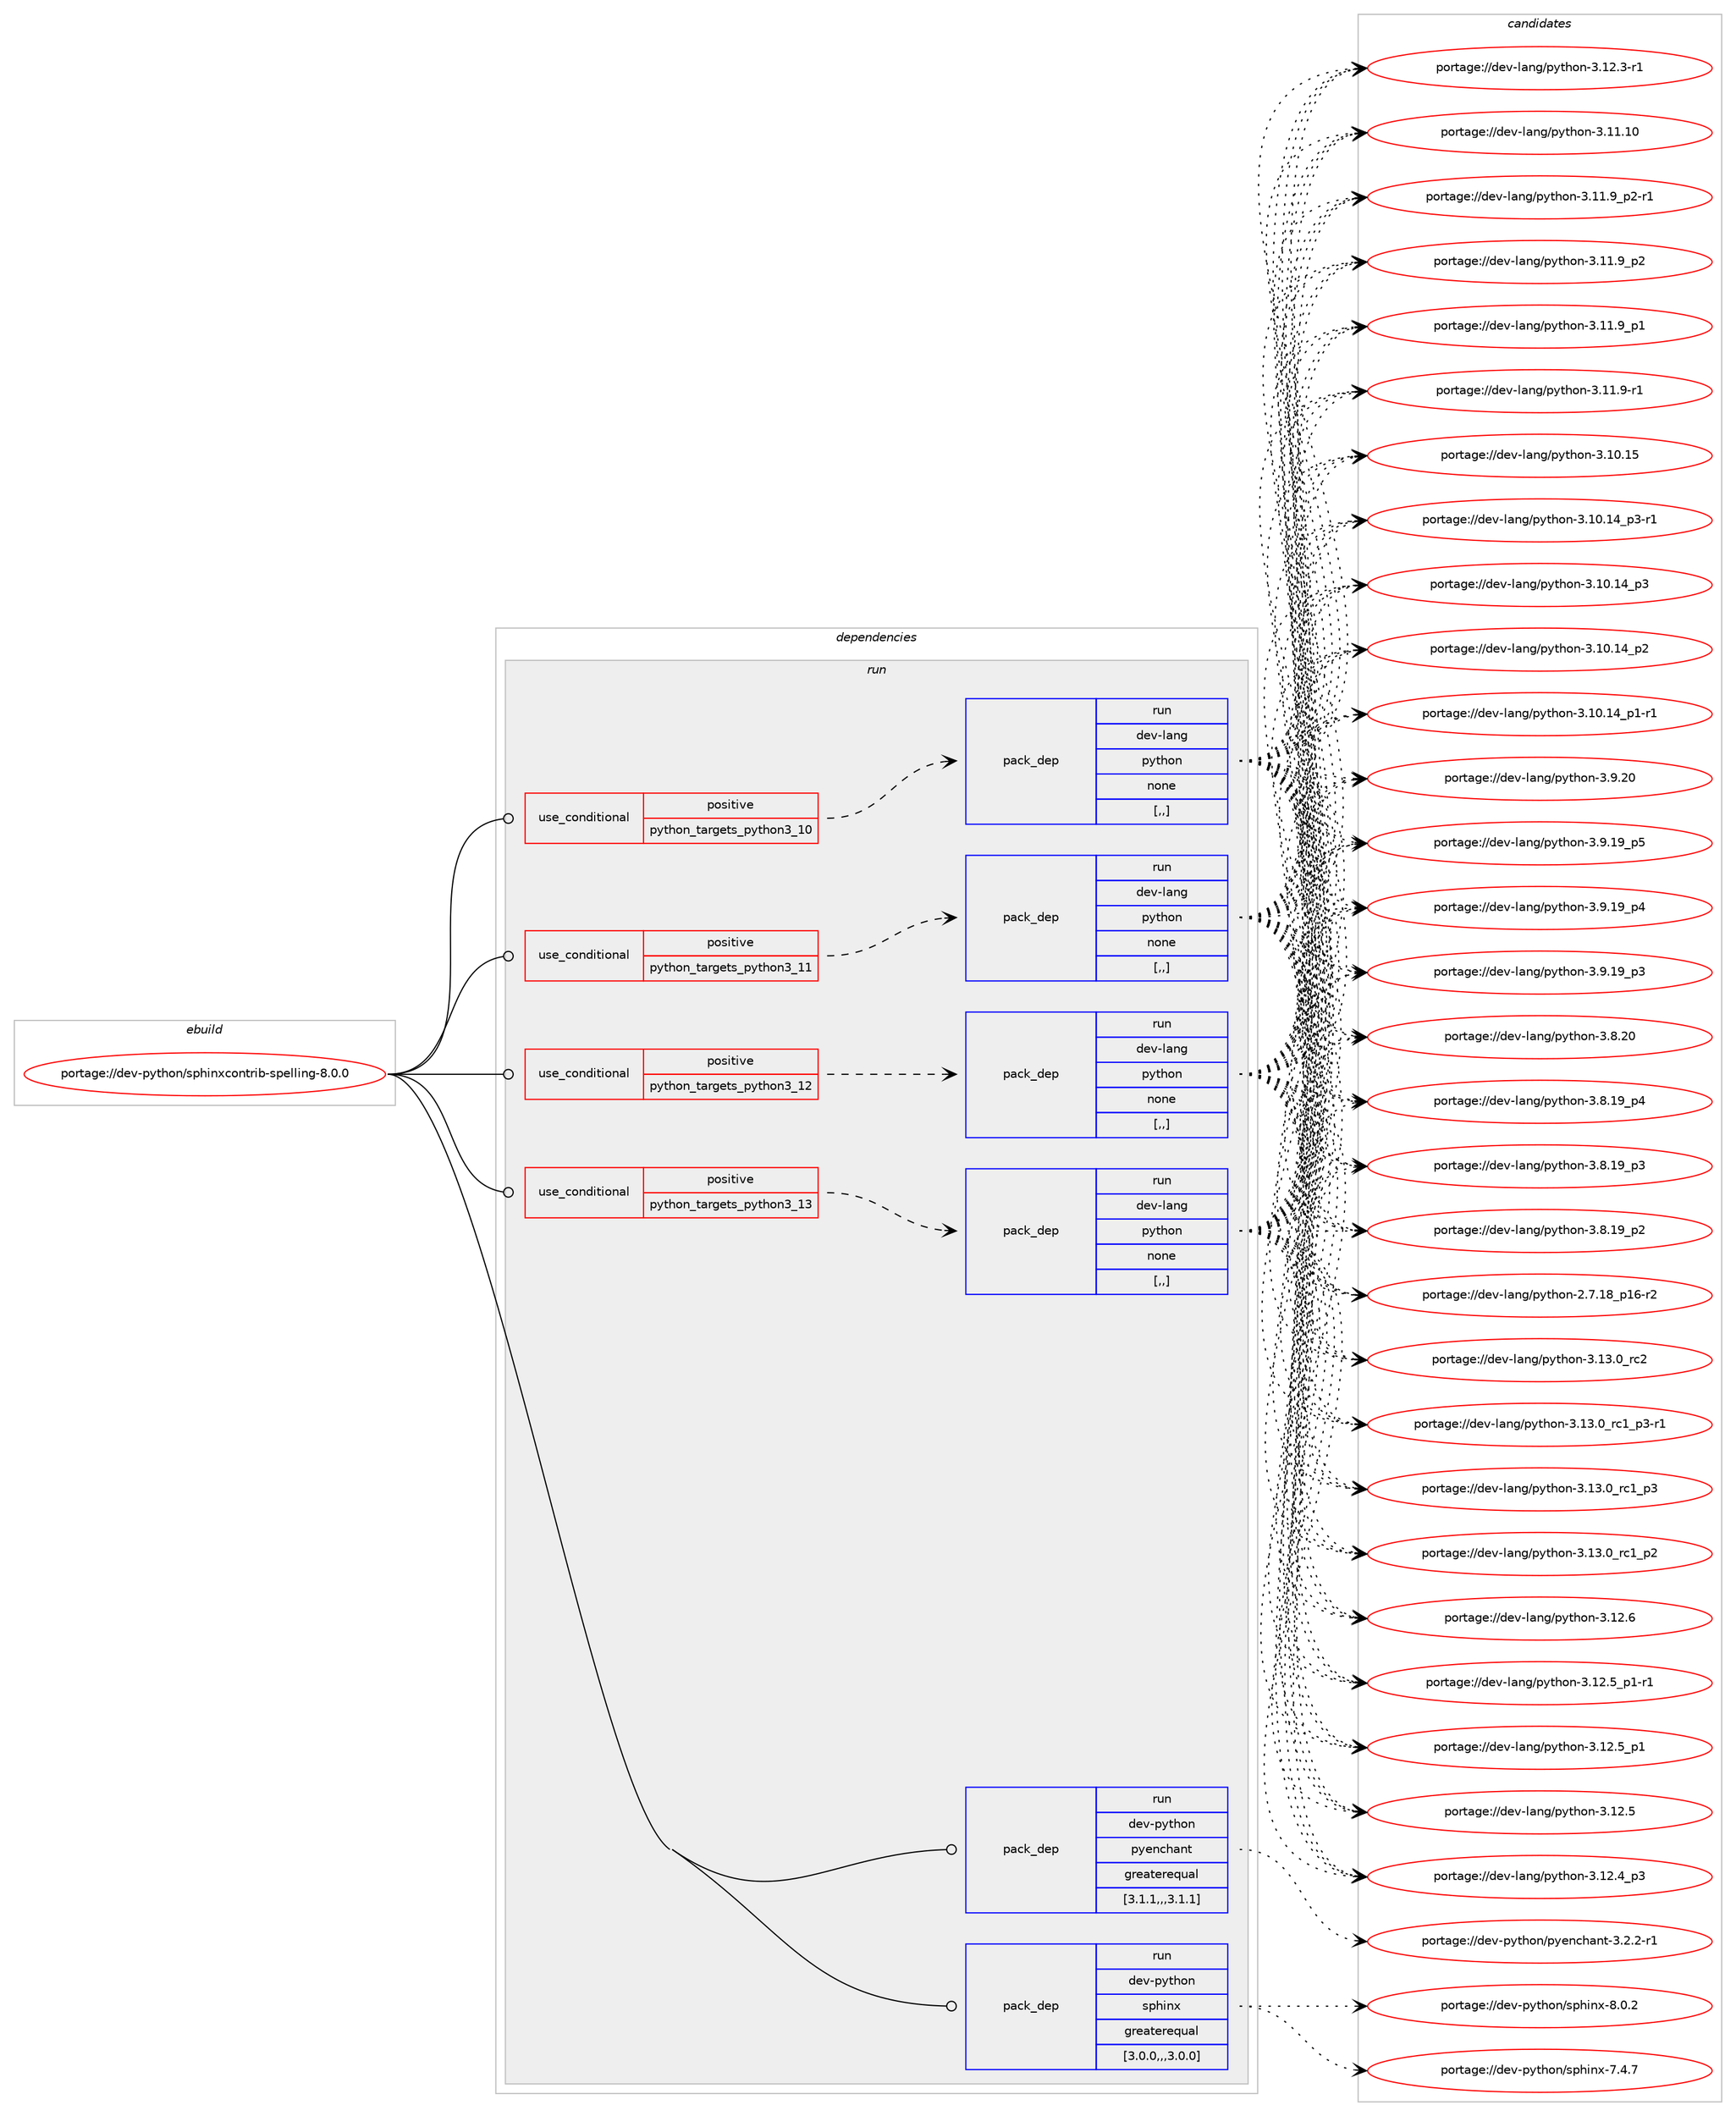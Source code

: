 digraph prolog {

# *************
# Graph options
# *************

newrank=true;
concentrate=true;
compound=true;
graph [rankdir=LR,fontname=Helvetica,fontsize=10,ranksep=1.5];#, ranksep=2.5, nodesep=0.2];
edge  [arrowhead=vee];
node  [fontname=Helvetica,fontsize=10];

# **********
# The ebuild
# **********

subgraph cluster_leftcol {
color=gray;
label=<<i>ebuild</i>>;
id [label="portage://dev-python/sphinxcontrib-spelling-8.0.0", color=red, width=4, href="../dev-python/sphinxcontrib-spelling-8.0.0.svg"];
}

# ****************
# The dependencies
# ****************

subgraph cluster_midcol {
color=gray;
label=<<i>dependencies</i>>;
subgraph cluster_compile {
fillcolor="#eeeeee";
style=filled;
label=<<i>compile</i>>;
}
subgraph cluster_compileandrun {
fillcolor="#eeeeee";
style=filled;
label=<<i>compile and run</i>>;
}
subgraph cluster_run {
fillcolor="#eeeeee";
style=filled;
label=<<i>run</i>>;
subgraph cond170594 {
dependency659540 [label=<<TABLE BORDER="0" CELLBORDER="1" CELLSPACING="0" CELLPADDING="4"><TR><TD ROWSPAN="3" CELLPADDING="10">use_conditional</TD></TR><TR><TD>positive</TD></TR><TR><TD>python_targets_python3_10</TD></TR></TABLE>>, shape=none, color=red];
subgraph pack484084 {
dependency659541 [label=<<TABLE BORDER="0" CELLBORDER="1" CELLSPACING="0" CELLPADDING="4" WIDTH="220"><TR><TD ROWSPAN="6" CELLPADDING="30">pack_dep</TD></TR><TR><TD WIDTH="110">run</TD></TR><TR><TD>dev-lang</TD></TR><TR><TD>python</TD></TR><TR><TD>none</TD></TR><TR><TD>[,,]</TD></TR></TABLE>>, shape=none, color=blue];
}
dependency659540:e -> dependency659541:w [weight=20,style="dashed",arrowhead="vee"];
}
id:e -> dependency659540:w [weight=20,style="solid",arrowhead="odot"];
subgraph cond170595 {
dependency659542 [label=<<TABLE BORDER="0" CELLBORDER="1" CELLSPACING="0" CELLPADDING="4"><TR><TD ROWSPAN="3" CELLPADDING="10">use_conditional</TD></TR><TR><TD>positive</TD></TR><TR><TD>python_targets_python3_11</TD></TR></TABLE>>, shape=none, color=red];
subgraph pack484085 {
dependency659543 [label=<<TABLE BORDER="0" CELLBORDER="1" CELLSPACING="0" CELLPADDING="4" WIDTH="220"><TR><TD ROWSPAN="6" CELLPADDING="30">pack_dep</TD></TR><TR><TD WIDTH="110">run</TD></TR><TR><TD>dev-lang</TD></TR><TR><TD>python</TD></TR><TR><TD>none</TD></TR><TR><TD>[,,]</TD></TR></TABLE>>, shape=none, color=blue];
}
dependency659542:e -> dependency659543:w [weight=20,style="dashed",arrowhead="vee"];
}
id:e -> dependency659542:w [weight=20,style="solid",arrowhead="odot"];
subgraph cond170596 {
dependency659544 [label=<<TABLE BORDER="0" CELLBORDER="1" CELLSPACING="0" CELLPADDING="4"><TR><TD ROWSPAN="3" CELLPADDING="10">use_conditional</TD></TR><TR><TD>positive</TD></TR><TR><TD>python_targets_python3_12</TD></TR></TABLE>>, shape=none, color=red];
subgraph pack484086 {
dependency659545 [label=<<TABLE BORDER="0" CELLBORDER="1" CELLSPACING="0" CELLPADDING="4" WIDTH="220"><TR><TD ROWSPAN="6" CELLPADDING="30">pack_dep</TD></TR><TR><TD WIDTH="110">run</TD></TR><TR><TD>dev-lang</TD></TR><TR><TD>python</TD></TR><TR><TD>none</TD></TR><TR><TD>[,,]</TD></TR></TABLE>>, shape=none, color=blue];
}
dependency659544:e -> dependency659545:w [weight=20,style="dashed",arrowhead="vee"];
}
id:e -> dependency659544:w [weight=20,style="solid",arrowhead="odot"];
subgraph cond170597 {
dependency659546 [label=<<TABLE BORDER="0" CELLBORDER="1" CELLSPACING="0" CELLPADDING="4"><TR><TD ROWSPAN="3" CELLPADDING="10">use_conditional</TD></TR><TR><TD>positive</TD></TR><TR><TD>python_targets_python3_13</TD></TR></TABLE>>, shape=none, color=red];
subgraph pack484087 {
dependency659547 [label=<<TABLE BORDER="0" CELLBORDER="1" CELLSPACING="0" CELLPADDING="4" WIDTH="220"><TR><TD ROWSPAN="6" CELLPADDING="30">pack_dep</TD></TR><TR><TD WIDTH="110">run</TD></TR><TR><TD>dev-lang</TD></TR><TR><TD>python</TD></TR><TR><TD>none</TD></TR><TR><TD>[,,]</TD></TR></TABLE>>, shape=none, color=blue];
}
dependency659546:e -> dependency659547:w [weight=20,style="dashed",arrowhead="vee"];
}
id:e -> dependency659546:w [weight=20,style="solid",arrowhead="odot"];
subgraph pack484088 {
dependency659548 [label=<<TABLE BORDER="0" CELLBORDER="1" CELLSPACING="0" CELLPADDING="4" WIDTH="220"><TR><TD ROWSPAN="6" CELLPADDING="30">pack_dep</TD></TR><TR><TD WIDTH="110">run</TD></TR><TR><TD>dev-python</TD></TR><TR><TD>pyenchant</TD></TR><TR><TD>greaterequal</TD></TR><TR><TD>[3.1.1,,,3.1.1]</TD></TR></TABLE>>, shape=none, color=blue];
}
id:e -> dependency659548:w [weight=20,style="solid",arrowhead="odot"];
subgraph pack484089 {
dependency659549 [label=<<TABLE BORDER="0" CELLBORDER="1" CELLSPACING="0" CELLPADDING="4" WIDTH="220"><TR><TD ROWSPAN="6" CELLPADDING="30">pack_dep</TD></TR><TR><TD WIDTH="110">run</TD></TR><TR><TD>dev-python</TD></TR><TR><TD>sphinx</TD></TR><TR><TD>greaterequal</TD></TR><TR><TD>[3.0.0,,,3.0.0]</TD></TR></TABLE>>, shape=none, color=blue];
}
id:e -> dependency659549:w [weight=20,style="solid",arrowhead="odot"];
}
}

# **************
# The candidates
# **************

subgraph cluster_choices {
rank=same;
color=gray;
label=<<i>candidates</i>>;

subgraph choice484084 {
color=black;
nodesep=1;
choice10010111845108971101034711212111610411111045514649514648951149950 [label="portage://dev-lang/python-3.13.0_rc2", color=red, width=4,href="../dev-lang/python-3.13.0_rc2.svg"];
choice1001011184510897110103471121211161041111104551464951464895114994995112514511449 [label="portage://dev-lang/python-3.13.0_rc1_p3-r1", color=red, width=4,href="../dev-lang/python-3.13.0_rc1_p3-r1.svg"];
choice100101118451089711010347112121116104111110455146495146489511499499511251 [label="portage://dev-lang/python-3.13.0_rc1_p3", color=red, width=4,href="../dev-lang/python-3.13.0_rc1_p3.svg"];
choice100101118451089711010347112121116104111110455146495146489511499499511250 [label="portage://dev-lang/python-3.13.0_rc1_p2", color=red, width=4,href="../dev-lang/python-3.13.0_rc1_p2.svg"];
choice10010111845108971101034711212111610411111045514649504654 [label="portage://dev-lang/python-3.12.6", color=red, width=4,href="../dev-lang/python-3.12.6.svg"];
choice1001011184510897110103471121211161041111104551464950465395112494511449 [label="portage://dev-lang/python-3.12.5_p1-r1", color=red, width=4,href="../dev-lang/python-3.12.5_p1-r1.svg"];
choice100101118451089711010347112121116104111110455146495046539511249 [label="portage://dev-lang/python-3.12.5_p1", color=red, width=4,href="../dev-lang/python-3.12.5_p1.svg"];
choice10010111845108971101034711212111610411111045514649504653 [label="portage://dev-lang/python-3.12.5", color=red, width=4,href="../dev-lang/python-3.12.5.svg"];
choice100101118451089711010347112121116104111110455146495046529511251 [label="portage://dev-lang/python-3.12.4_p3", color=red, width=4,href="../dev-lang/python-3.12.4_p3.svg"];
choice100101118451089711010347112121116104111110455146495046514511449 [label="portage://dev-lang/python-3.12.3-r1", color=red, width=4,href="../dev-lang/python-3.12.3-r1.svg"];
choice1001011184510897110103471121211161041111104551464949464948 [label="portage://dev-lang/python-3.11.10", color=red, width=4,href="../dev-lang/python-3.11.10.svg"];
choice1001011184510897110103471121211161041111104551464949465795112504511449 [label="portage://dev-lang/python-3.11.9_p2-r1", color=red, width=4,href="../dev-lang/python-3.11.9_p2-r1.svg"];
choice100101118451089711010347112121116104111110455146494946579511250 [label="portage://dev-lang/python-3.11.9_p2", color=red, width=4,href="../dev-lang/python-3.11.9_p2.svg"];
choice100101118451089711010347112121116104111110455146494946579511249 [label="portage://dev-lang/python-3.11.9_p1", color=red, width=4,href="../dev-lang/python-3.11.9_p1.svg"];
choice100101118451089711010347112121116104111110455146494946574511449 [label="portage://dev-lang/python-3.11.9-r1", color=red, width=4,href="../dev-lang/python-3.11.9-r1.svg"];
choice1001011184510897110103471121211161041111104551464948464953 [label="portage://dev-lang/python-3.10.15", color=red, width=4,href="../dev-lang/python-3.10.15.svg"];
choice100101118451089711010347112121116104111110455146494846495295112514511449 [label="portage://dev-lang/python-3.10.14_p3-r1", color=red, width=4,href="../dev-lang/python-3.10.14_p3-r1.svg"];
choice10010111845108971101034711212111610411111045514649484649529511251 [label="portage://dev-lang/python-3.10.14_p3", color=red, width=4,href="../dev-lang/python-3.10.14_p3.svg"];
choice10010111845108971101034711212111610411111045514649484649529511250 [label="portage://dev-lang/python-3.10.14_p2", color=red, width=4,href="../dev-lang/python-3.10.14_p2.svg"];
choice100101118451089711010347112121116104111110455146494846495295112494511449 [label="portage://dev-lang/python-3.10.14_p1-r1", color=red, width=4,href="../dev-lang/python-3.10.14_p1-r1.svg"];
choice10010111845108971101034711212111610411111045514657465048 [label="portage://dev-lang/python-3.9.20", color=red, width=4,href="../dev-lang/python-3.9.20.svg"];
choice100101118451089711010347112121116104111110455146574649579511253 [label="portage://dev-lang/python-3.9.19_p5", color=red, width=4,href="../dev-lang/python-3.9.19_p5.svg"];
choice100101118451089711010347112121116104111110455146574649579511252 [label="portage://dev-lang/python-3.9.19_p4", color=red, width=4,href="../dev-lang/python-3.9.19_p4.svg"];
choice100101118451089711010347112121116104111110455146574649579511251 [label="portage://dev-lang/python-3.9.19_p3", color=red, width=4,href="../dev-lang/python-3.9.19_p3.svg"];
choice10010111845108971101034711212111610411111045514656465048 [label="portage://dev-lang/python-3.8.20", color=red, width=4,href="../dev-lang/python-3.8.20.svg"];
choice100101118451089711010347112121116104111110455146564649579511252 [label="portage://dev-lang/python-3.8.19_p4", color=red, width=4,href="../dev-lang/python-3.8.19_p4.svg"];
choice100101118451089711010347112121116104111110455146564649579511251 [label="portage://dev-lang/python-3.8.19_p3", color=red, width=4,href="../dev-lang/python-3.8.19_p3.svg"];
choice100101118451089711010347112121116104111110455146564649579511250 [label="portage://dev-lang/python-3.8.19_p2", color=red, width=4,href="../dev-lang/python-3.8.19_p2.svg"];
choice100101118451089711010347112121116104111110455046554649569511249544511450 [label="portage://dev-lang/python-2.7.18_p16-r2", color=red, width=4,href="../dev-lang/python-2.7.18_p16-r2.svg"];
dependency659541:e -> choice10010111845108971101034711212111610411111045514649514648951149950:w [style=dotted,weight="100"];
dependency659541:e -> choice1001011184510897110103471121211161041111104551464951464895114994995112514511449:w [style=dotted,weight="100"];
dependency659541:e -> choice100101118451089711010347112121116104111110455146495146489511499499511251:w [style=dotted,weight="100"];
dependency659541:e -> choice100101118451089711010347112121116104111110455146495146489511499499511250:w [style=dotted,weight="100"];
dependency659541:e -> choice10010111845108971101034711212111610411111045514649504654:w [style=dotted,weight="100"];
dependency659541:e -> choice1001011184510897110103471121211161041111104551464950465395112494511449:w [style=dotted,weight="100"];
dependency659541:e -> choice100101118451089711010347112121116104111110455146495046539511249:w [style=dotted,weight="100"];
dependency659541:e -> choice10010111845108971101034711212111610411111045514649504653:w [style=dotted,weight="100"];
dependency659541:e -> choice100101118451089711010347112121116104111110455146495046529511251:w [style=dotted,weight="100"];
dependency659541:e -> choice100101118451089711010347112121116104111110455146495046514511449:w [style=dotted,weight="100"];
dependency659541:e -> choice1001011184510897110103471121211161041111104551464949464948:w [style=dotted,weight="100"];
dependency659541:e -> choice1001011184510897110103471121211161041111104551464949465795112504511449:w [style=dotted,weight="100"];
dependency659541:e -> choice100101118451089711010347112121116104111110455146494946579511250:w [style=dotted,weight="100"];
dependency659541:e -> choice100101118451089711010347112121116104111110455146494946579511249:w [style=dotted,weight="100"];
dependency659541:e -> choice100101118451089711010347112121116104111110455146494946574511449:w [style=dotted,weight="100"];
dependency659541:e -> choice1001011184510897110103471121211161041111104551464948464953:w [style=dotted,weight="100"];
dependency659541:e -> choice100101118451089711010347112121116104111110455146494846495295112514511449:w [style=dotted,weight="100"];
dependency659541:e -> choice10010111845108971101034711212111610411111045514649484649529511251:w [style=dotted,weight="100"];
dependency659541:e -> choice10010111845108971101034711212111610411111045514649484649529511250:w [style=dotted,weight="100"];
dependency659541:e -> choice100101118451089711010347112121116104111110455146494846495295112494511449:w [style=dotted,weight="100"];
dependency659541:e -> choice10010111845108971101034711212111610411111045514657465048:w [style=dotted,weight="100"];
dependency659541:e -> choice100101118451089711010347112121116104111110455146574649579511253:w [style=dotted,weight="100"];
dependency659541:e -> choice100101118451089711010347112121116104111110455146574649579511252:w [style=dotted,weight="100"];
dependency659541:e -> choice100101118451089711010347112121116104111110455146574649579511251:w [style=dotted,weight="100"];
dependency659541:e -> choice10010111845108971101034711212111610411111045514656465048:w [style=dotted,weight="100"];
dependency659541:e -> choice100101118451089711010347112121116104111110455146564649579511252:w [style=dotted,weight="100"];
dependency659541:e -> choice100101118451089711010347112121116104111110455146564649579511251:w [style=dotted,weight="100"];
dependency659541:e -> choice100101118451089711010347112121116104111110455146564649579511250:w [style=dotted,weight="100"];
dependency659541:e -> choice100101118451089711010347112121116104111110455046554649569511249544511450:w [style=dotted,weight="100"];
}
subgraph choice484085 {
color=black;
nodesep=1;
choice10010111845108971101034711212111610411111045514649514648951149950 [label="portage://dev-lang/python-3.13.0_rc2", color=red, width=4,href="../dev-lang/python-3.13.0_rc2.svg"];
choice1001011184510897110103471121211161041111104551464951464895114994995112514511449 [label="portage://dev-lang/python-3.13.0_rc1_p3-r1", color=red, width=4,href="../dev-lang/python-3.13.0_rc1_p3-r1.svg"];
choice100101118451089711010347112121116104111110455146495146489511499499511251 [label="portage://dev-lang/python-3.13.0_rc1_p3", color=red, width=4,href="../dev-lang/python-3.13.0_rc1_p3.svg"];
choice100101118451089711010347112121116104111110455146495146489511499499511250 [label="portage://dev-lang/python-3.13.0_rc1_p2", color=red, width=4,href="../dev-lang/python-3.13.0_rc1_p2.svg"];
choice10010111845108971101034711212111610411111045514649504654 [label="portage://dev-lang/python-3.12.6", color=red, width=4,href="../dev-lang/python-3.12.6.svg"];
choice1001011184510897110103471121211161041111104551464950465395112494511449 [label="portage://dev-lang/python-3.12.5_p1-r1", color=red, width=4,href="../dev-lang/python-3.12.5_p1-r1.svg"];
choice100101118451089711010347112121116104111110455146495046539511249 [label="portage://dev-lang/python-3.12.5_p1", color=red, width=4,href="../dev-lang/python-3.12.5_p1.svg"];
choice10010111845108971101034711212111610411111045514649504653 [label="portage://dev-lang/python-3.12.5", color=red, width=4,href="../dev-lang/python-3.12.5.svg"];
choice100101118451089711010347112121116104111110455146495046529511251 [label="portage://dev-lang/python-3.12.4_p3", color=red, width=4,href="../dev-lang/python-3.12.4_p3.svg"];
choice100101118451089711010347112121116104111110455146495046514511449 [label="portage://dev-lang/python-3.12.3-r1", color=red, width=4,href="../dev-lang/python-3.12.3-r1.svg"];
choice1001011184510897110103471121211161041111104551464949464948 [label="portage://dev-lang/python-3.11.10", color=red, width=4,href="../dev-lang/python-3.11.10.svg"];
choice1001011184510897110103471121211161041111104551464949465795112504511449 [label="portage://dev-lang/python-3.11.9_p2-r1", color=red, width=4,href="../dev-lang/python-3.11.9_p2-r1.svg"];
choice100101118451089711010347112121116104111110455146494946579511250 [label="portage://dev-lang/python-3.11.9_p2", color=red, width=4,href="../dev-lang/python-3.11.9_p2.svg"];
choice100101118451089711010347112121116104111110455146494946579511249 [label="portage://dev-lang/python-3.11.9_p1", color=red, width=4,href="../dev-lang/python-3.11.9_p1.svg"];
choice100101118451089711010347112121116104111110455146494946574511449 [label="portage://dev-lang/python-3.11.9-r1", color=red, width=4,href="../dev-lang/python-3.11.9-r1.svg"];
choice1001011184510897110103471121211161041111104551464948464953 [label="portage://dev-lang/python-3.10.15", color=red, width=4,href="../dev-lang/python-3.10.15.svg"];
choice100101118451089711010347112121116104111110455146494846495295112514511449 [label="portage://dev-lang/python-3.10.14_p3-r1", color=red, width=4,href="../dev-lang/python-3.10.14_p3-r1.svg"];
choice10010111845108971101034711212111610411111045514649484649529511251 [label="portage://dev-lang/python-3.10.14_p3", color=red, width=4,href="../dev-lang/python-3.10.14_p3.svg"];
choice10010111845108971101034711212111610411111045514649484649529511250 [label="portage://dev-lang/python-3.10.14_p2", color=red, width=4,href="../dev-lang/python-3.10.14_p2.svg"];
choice100101118451089711010347112121116104111110455146494846495295112494511449 [label="portage://dev-lang/python-3.10.14_p1-r1", color=red, width=4,href="../dev-lang/python-3.10.14_p1-r1.svg"];
choice10010111845108971101034711212111610411111045514657465048 [label="portage://dev-lang/python-3.9.20", color=red, width=4,href="../dev-lang/python-3.9.20.svg"];
choice100101118451089711010347112121116104111110455146574649579511253 [label="portage://dev-lang/python-3.9.19_p5", color=red, width=4,href="../dev-lang/python-3.9.19_p5.svg"];
choice100101118451089711010347112121116104111110455146574649579511252 [label="portage://dev-lang/python-3.9.19_p4", color=red, width=4,href="../dev-lang/python-3.9.19_p4.svg"];
choice100101118451089711010347112121116104111110455146574649579511251 [label="portage://dev-lang/python-3.9.19_p3", color=red, width=4,href="../dev-lang/python-3.9.19_p3.svg"];
choice10010111845108971101034711212111610411111045514656465048 [label="portage://dev-lang/python-3.8.20", color=red, width=4,href="../dev-lang/python-3.8.20.svg"];
choice100101118451089711010347112121116104111110455146564649579511252 [label="portage://dev-lang/python-3.8.19_p4", color=red, width=4,href="../dev-lang/python-3.8.19_p4.svg"];
choice100101118451089711010347112121116104111110455146564649579511251 [label="portage://dev-lang/python-3.8.19_p3", color=red, width=4,href="../dev-lang/python-3.8.19_p3.svg"];
choice100101118451089711010347112121116104111110455146564649579511250 [label="portage://dev-lang/python-3.8.19_p2", color=red, width=4,href="../dev-lang/python-3.8.19_p2.svg"];
choice100101118451089711010347112121116104111110455046554649569511249544511450 [label="portage://dev-lang/python-2.7.18_p16-r2", color=red, width=4,href="../dev-lang/python-2.7.18_p16-r2.svg"];
dependency659543:e -> choice10010111845108971101034711212111610411111045514649514648951149950:w [style=dotted,weight="100"];
dependency659543:e -> choice1001011184510897110103471121211161041111104551464951464895114994995112514511449:w [style=dotted,weight="100"];
dependency659543:e -> choice100101118451089711010347112121116104111110455146495146489511499499511251:w [style=dotted,weight="100"];
dependency659543:e -> choice100101118451089711010347112121116104111110455146495146489511499499511250:w [style=dotted,weight="100"];
dependency659543:e -> choice10010111845108971101034711212111610411111045514649504654:w [style=dotted,weight="100"];
dependency659543:e -> choice1001011184510897110103471121211161041111104551464950465395112494511449:w [style=dotted,weight="100"];
dependency659543:e -> choice100101118451089711010347112121116104111110455146495046539511249:w [style=dotted,weight="100"];
dependency659543:e -> choice10010111845108971101034711212111610411111045514649504653:w [style=dotted,weight="100"];
dependency659543:e -> choice100101118451089711010347112121116104111110455146495046529511251:w [style=dotted,weight="100"];
dependency659543:e -> choice100101118451089711010347112121116104111110455146495046514511449:w [style=dotted,weight="100"];
dependency659543:e -> choice1001011184510897110103471121211161041111104551464949464948:w [style=dotted,weight="100"];
dependency659543:e -> choice1001011184510897110103471121211161041111104551464949465795112504511449:w [style=dotted,weight="100"];
dependency659543:e -> choice100101118451089711010347112121116104111110455146494946579511250:w [style=dotted,weight="100"];
dependency659543:e -> choice100101118451089711010347112121116104111110455146494946579511249:w [style=dotted,weight="100"];
dependency659543:e -> choice100101118451089711010347112121116104111110455146494946574511449:w [style=dotted,weight="100"];
dependency659543:e -> choice1001011184510897110103471121211161041111104551464948464953:w [style=dotted,weight="100"];
dependency659543:e -> choice100101118451089711010347112121116104111110455146494846495295112514511449:w [style=dotted,weight="100"];
dependency659543:e -> choice10010111845108971101034711212111610411111045514649484649529511251:w [style=dotted,weight="100"];
dependency659543:e -> choice10010111845108971101034711212111610411111045514649484649529511250:w [style=dotted,weight="100"];
dependency659543:e -> choice100101118451089711010347112121116104111110455146494846495295112494511449:w [style=dotted,weight="100"];
dependency659543:e -> choice10010111845108971101034711212111610411111045514657465048:w [style=dotted,weight="100"];
dependency659543:e -> choice100101118451089711010347112121116104111110455146574649579511253:w [style=dotted,weight="100"];
dependency659543:e -> choice100101118451089711010347112121116104111110455146574649579511252:w [style=dotted,weight="100"];
dependency659543:e -> choice100101118451089711010347112121116104111110455146574649579511251:w [style=dotted,weight="100"];
dependency659543:e -> choice10010111845108971101034711212111610411111045514656465048:w [style=dotted,weight="100"];
dependency659543:e -> choice100101118451089711010347112121116104111110455146564649579511252:w [style=dotted,weight="100"];
dependency659543:e -> choice100101118451089711010347112121116104111110455146564649579511251:w [style=dotted,weight="100"];
dependency659543:e -> choice100101118451089711010347112121116104111110455146564649579511250:w [style=dotted,weight="100"];
dependency659543:e -> choice100101118451089711010347112121116104111110455046554649569511249544511450:w [style=dotted,weight="100"];
}
subgraph choice484086 {
color=black;
nodesep=1;
choice10010111845108971101034711212111610411111045514649514648951149950 [label="portage://dev-lang/python-3.13.0_rc2", color=red, width=4,href="../dev-lang/python-3.13.0_rc2.svg"];
choice1001011184510897110103471121211161041111104551464951464895114994995112514511449 [label="portage://dev-lang/python-3.13.0_rc1_p3-r1", color=red, width=4,href="../dev-lang/python-3.13.0_rc1_p3-r1.svg"];
choice100101118451089711010347112121116104111110455146495146489511499499511251 [label="portage://dev-lang/python-3.13.0_rc1_p3", color=red, width=4,href="../dev-lang/python-3.13.0_rc1_p3.svg"];
choice100101118451089711010347112121116104111110455146495146489511499499511250 [label="portage://dev-lang/python-3.13.0_rc1_p2", color=red, width=4,href="../dev-lang/python-3.13.0_rc1_p2.svg"];
choice10010111845108971101034711212111610411111045514649504654 [label="portage://dev-lang/python-3.12.6", color=red, width=4,href="../dev-lang/python-3.12.6.svg"];
choice1001011184510897110103471121211161041111104551464950465395112494511449 [label="portage://dev-lang/python-3.12.5_p1-r1", color=red, width=4,href="../dev-lang/python-3.12.5_p1-r1.svg"];
choice100101118451089711010347112121116104111110455146495046539511249 [label="portage://dev-lang/python-3.12.5_p1", color=red, width=4,href="../dev-lang/python-3.12.5_p1.svg"];
choice10010111845108971101034711212111610411111045514649504653 [label="portage://dev-lang/python-3.12.5", color=red, width=4,href="../dev-lang/python-3.12.5.svg"];
choice100101118451089711010347112121116104111110455146495046529511251 [label="portage://dev-lang/python-3.12.4_p3", color=red, width=4,href="../dev-lang/python-3.12.4_p3.svg"];
choice100101118451089711010347112121116104111110455146495046514511449 [label="portage://dev-lang/python-3.12.3-r1", color=red, width=4,href="../dev-lang/python-3.12.3-r1.svg"];
choice1001011184510897110103471121211161041111104551464949464948 [label="portage://dev-lang/python-3.11.10", color=red, width=4,href="../dev-lang/python-3.11.10.svg"];
choice1001011184510897110103471121211161041111104551464949465795112504511449 [label="portage://dev-lang/python-3.11.9_p2-r1", color=red, width=4,href="../dev-lang/python-3.11.9_p2-r1.svg"];
choice100101118451089711010347112121116104111110455146494946579511250 [label="portage://dev-lang/python-3.11.9_p2", color=red, width=4,href="../dev-lang/python-3.11.9_p2.svg"];
choice100101118451089711010347112121116104111110455146494946579511249 [label="portage://dev-lang/python-3.11.9_p1", color=red, width=4,href="../dev-lang/python-3.11.9_p1.svg"];
choice100101118451089711010347112121116104111110455146494946574511449 [label="portage://dev-lang/python-3.11.9-r1", color=red, width=4,href="../dev-lang/python-3.11.9-r1.svg"];
choice1001011184510897110103471121211161041111104551464948464953 [label="portage://dev-lang/python-3.10.15", color=red, width=4,href="../dev-lang/python-3.10.15.svg"];
choice100101118451089711010347112121116104111110455146494846495295112514511449 [label="portage://dev-lang/python-3.10.14_p3-r1", color=red, width=4,href="../dev-lang/python-3.10.14_p3-r1.svg"];
choice10010111845108971101034711212111610411111045514649484649529511251 [label="portage://dev-lang/python-3.10.14_p3", color=red, width=4,href="../dev-lang/python-3.10.14_p3.svg"];
choice10010111845108971101034711212111610411111045514649484649529511250 [label="portage://dev-lang/python-3.10.14_p2", color=red, width=4,href="../dev-lang/python-3.10.14_p2.svg"];
choice100101118451089711010347112121116104111110455146494846495295112494511449 [label="portage://dev-lang/python-3.10.14_p1-r1", color=red, width=4,href="../dev-lang/python-3.10.14_p1-r1.svg"];
choice10010111845108971101034711212111610411111045514657465048 [label="portage://dev-lang/python-3.9.20", color=red, width=4,href="../dev-lang/python-3.9.20.svg"];
choice100101118451089711010347112121116104111110455146574649579511253 [label="portage://dev-lang/python-3.9.19_p5", color=red, width=4,href="../dev-lang/python-3.9.19_p5.svg"];
choice100101118451089711010347112121116104111110455146574649579511252 [label="portage://dev-lang/python-3.9.19_p4", color=red, width=4,href="../dev-lang/python-3.9.19_p4.svg"];
choice100101118451089711010347112121116104111110455146574649579511251 [label="portage://dev-lang/python-3.9.19_p3", color=red, width=4,href="../dev-lang/python-3.9.19_p3.svg"];
choice10010111845108971101034711212111610411111045514656465048 [label="portage://dev-lang/python-3.8.20", color=red, width=4,href="../dev-lang/python-3.8.20.svg"];
choice100101118451089711010347112121116104111110455146564649579511252 [label="portage://dev-lang/python-3.8.19_p4", color=red, width=4,href="../dev-lang/python-3.8.19_p4.svg"];
choice100101118451089711010347112121116104111110455146564649579511251 [label="portage://dev-lang/python-3.8.19_p3", color=red, width=4,href="../dev-lang/python-3.8.19_p3.svg"];
choice100101118451089711010347112121116104111110455146564649579511250 [label="portage://dev-lang/python-3.8.19_p2", color=red, width=4,href="../dev-lang/python-3.8.19_p2.svg"];
choice100101118451089711010347112121116104111110455046554649569511249544511450 [label="portage://dev-lang/python-2.7.18_p16-r2", color=red, width=4,href="../dev-lang/python-2.7.18_p16-r2.svg"];
dependency659545:e -> choice10010111845108971101034711212111610411111045514649514648951149950:w [style=dotted,weight="100"];
dependency659545:e -> choice1001011184510897110103471121211161041111104551464951464895114994995112514511449:w [style=dotted,weight="100"];
dependency659545:e -> choice100101118451089711010347112121116104111110455146495146489511499499511251:w [style=dotted,weight="100"];
dependency659545:e -> choice100101118451089711010347112121116104111110455146495146489511499499511250:w [style=dotted,weight="100"];
dependency659545:e -> choice10010111845108971101034711212111610411111045514649504654:w [style=dotted,weight="100"];
dependency659545:e -> choice1001011184510897110103471121211161041111104551464950465395112494511449:w [style=dotted,weight="100"];
dependency659545:e -> choice100101118451089711010347112121116104111110455146495046539511249:w [style=dotted,weight="100"];
dependency659545:e -> choice10010111845108971101034711212111610411111045514649504653:w [style=dotted,weight="100"];
dependency659545:e -> choice100101118451089711010347112121116104111110455146495046529511251:w [style=dotted,weight="100"];
dependency659545:e -> choice100101118451089711010347112121116104111110455146495046514511449:w [style=dotted,weight="100"];
dependency659545:e -> choice1001011184510897110103471121211161041111104551464949464948:w [style=dotted,weight="100"];
dependency659545:e -> choice1001011184510897110103471121211161041111104551464949465795112504511449:w [style=dotted,weight="100"];
dependency659545:e -> choice100101118451089711010347112121116104111110455146494946579511250:w [style=dotted,weight="100"];
dependency659545:e -> choice100101118451089711010347112121116104111110455146494946579511249:w [style=dotted,weight="100"];
dependency659545:e -> choice100101118451089711010347112121116104111110455146494946574511449:w [style=dotted,weight="100"];
dependency659545:e -> choice1001011184510897110103471121211161041111104551464948464953:w [style=dotted,weight="100"];
dependency659545:e -> choice100101118451089711010347112121116104111110455146494846495295112514511449:w [style=dotted,weight="100"];
dependency659545:e -> choice10010111845108971101034711212111610411111045514649484649529511251:w [style=dotted,weight="100"];
dependency659545:e -> choice10010111845108971101034711212111610411111045514649484649529511250:w [style=dotted,weight="100"];
dependency659545:e -> choice100101118451089711010347112121116104111110455146494846495295112494511449:w [style=dotted,weight="100"];
dependency659545:e -> choice10010111845108971101034711212111610411111045514657465048:w [style=dotted,weight="100"];
dependency659545:e -> choice100101118451089711010347112121116104111110455146574649579511253:w [style=dotted,weight="100"];
dependency659545:e -> choice100101118451089711010347112121116104111110455146574649579511252:w [style=dotted,weight="100"];
dependency659545:e -> choice100101118451089711010347112121116104111110455146574649579511251:w [style=dotted,weight="100"];
dependency659545:e -> choice10010111845108971101034711212111610411111045514656465048:w [style=dotted,weight="100"];
dependency659545:e -> choice100101118451089711010347112121116104111110455146564649579511252:w [style=dotted,weight="100"];
dependency659545:e -> choice100101118451089711010347112121116104111110455146564649579511251:w [style=dotted,weight="100"];
dependency659545:e -> choice100101118451089711010347112121116104111110455146564649579511250:w [style=dotted,weight="100"];
dependency659545:e -> choice100101118451089711010347112121116104111110455046554649569511249544511450:w [style=dotted,weight="100"];
}
subgraph choice484087 {
color=black;
nodesep=1;
choice10010111845108971101034711212111610411111045514649514648951149950 [label="portage://dev-lang/python-3.13.0_rc2", color=red, width=4,href="../dev-lang/python-3.13.0_rc2.svg"];
choice1001011184510897110103471121211161041111104551464951464895114994995112514511449 [label="portage://dev-lang/python-3.13.0_rc1_p3-r1", color=red, width=4,href="../dev-lang/python-3.13.0_rc1_p3-r1.svg"];
choice100101118451089711010347112121116104111110455146495146489511499499511251 [label="portage://dev-lang/python-3.13.0_rc1_p3", color=red, width=4,href="../dev-lang/python-3.13.0_rc1_p3.svg"];
choice100101118451089711010347112121116104111110455146495146489511499499511250 [label="portage://dev-lang/python-3.13.0_rc1_p2", color=red, width=4,href="../dev-lang/python-3.13.0_rc1_p2.svg"];
choice10010111845108971101034711212111610411111045514649504654 [label="portage://dev-lang/python-3.12.6", color=red, width=4,href="../dev-lang/python-3.12.6.svg"];
choice1001011184510897110103471121211161041111104551464950465395112494511449 [label="portage://dev-lang/python-3.12.5_p1-r1", color=red, width=4,href="../dev-lang/python-3.12.5_p1-r1.svg"];
choice100101118451089711010347112121116104111110455146495046539511249 [label="portage://dev-lang/python-3.12.5_p1", color=red, width=4,href="../dev-lang/python-3.12.5_p1.svg"];
choice10010111845108971101034711212111610411111045514649504653 [label="portage://dev-lang/python-3.12.5", color=red, width=4,href="../dev-lang/python-3.12.5.svg"];
choice100101118451089711010347112121116104111110455146495046529511251 [label="portage://dev-lang/python-3.12.4_p3", color=red, width=4,href="../dev-lang/python-3.12.4_p3.svg"];
choice100101118451089711010347112121116104111110455146495046514511449 [label="portage://dev-lang/python-3.12.3-r1", color=red, width=4,href="../dev-lang/python-3.12.3-r1.svg"];
choice1001011184510897110103471121211161041111104551464949464948 [label="portage://dev-lang/python-3.11.10", color=red, width=4,href="../dev-lang/python-3.11.10.svg"];
choice1001011184510897110103471121211161041111104551464949465795112504511449 [label="portage://dev-lang/python-3.11.9_p2-r1", color=red, width=4,href="../dev-lang/python-3.11.9_p2-r1.svg"];
choice100101118451089711010347112121116104111110455146494946579511250 [label="portage://dev-lang/python-3.11.9_p2", color=red, width=4,href="../dev-lang/python-3.11.9_p2.svg"];
choice100101118451089711010347112121116104111110455146494946579511249 [label="portage://dev-lang/python-3.11.9_p1", color=red, width=4,href="../dev-lang/python-3.11.9_p1.svg"];
choice100101118451089711010347112121116104111110455146494946574511449 [label="portage://dev-lang/python-3.11.9-r1", color=red, width=4,href="../dev-lang/python-3.11.9-r1.svg"];
choice1001011184510897110103471121211161041111104551464948464953 [label="portage://dev-lang/python-3.10.15", color=red, width=4,href="../dev-lang/python-3.10.15.svg"];
choice100101118451089711010347112121116104111110455146494846495295112514511449 [label="portage://dev-lang/python-3.10.14_p3-r1", color=red, width=4,href="../dev-lang/python-3.10.14_p3-r1.svg"];
choice10010111845108971101034711212111610411111045514649484649529511251 [label="portage://dev-lang/python-3.10.14_p3", color=red, width=4,href="../dev-lang/python-3.10.14_p3.svg"];
choice10010111845108971101034711212111610411111045514649484649529511250 [label="portage://dev-lang/python-3.10.14_p2", color=red, width=4,href="../dev-lang/python-3.10.14_p2.svg"];
choice100101118451089711010347112121116104111110455146494846495295112494511449 [label="portage://dev-lang/python-3.10.14_p1-r1", color=red, width=4,href="../dev-lang/python-3.10.14_p1-r1.svg"];
choice10010111845108971101034711212111610411111045514657465048 [label="portage://dev-lang/python-3.9.20", color=red, width=4,href="../dev-lang/python-3.9.20.svg"];
choice100101118451089711010347112121116104111110455146574649579511253 [label="portage://dev-lang/python-3.9.19_p5", color=red, width=4,href="../dev-lang/python-3.9.19_p5.svg"];
choice100101118451089711010347112121116104111110455146574649579511252 [label="portage://dev-lang/python-3.9.19_p4", color=red, width=4,href="../dev-lang/python-3.9.19_p4.svg"];
choice100101118451089711010347112121116104111110455146574649579511251 [label="portage://dev-lang/python-3.9.19_p3", color=red, width=4,href="../dev-lang/python-3.9.19_p3.svg"];
choice10010111845108971101034711212111610411111045514656465048 [label="portage://dev-lang/python-3.8.20", color=red, width=4,href="../dev-lang/python-3.8.20.svg"];
choice100101118451089711010347112121116104111110455146564649579511252 [label="portage://dev-lang/python-3.8.19_p4", color=red, width=4,href="../dev-lang/python-3.8.19_p4.svg"];
choice100101118451089711010347112121116104111110455146564649579511251 [label="portage://dev-lang/python-3.8.19_p3", color=red, width=4,href="../dev-lang/python-3.8.19_p3.svg"];
choice100101118451089711010347112121116104111110455146564649579511250 [label="portage://dev-lang/python-3.8.19_p2", color=red, width=4,href="../dev-lang/python-3.8.19_p2.svg"];
choice100101118451089711010347112121116104111110455046554649569511249544511450 [label="portage://dev-lang/python-2.7.18_p16-r2", color=red, width=4,href="../dev-lang/python-2.7.18_p16-r2.svg"];
dependency659547:e -> choice10010111845108971101034711212111610411111045514649514648951149950:w [style=dotted,weight="100"];
dependency659547:e -> choice1001011184510897110103471121211161041111104551464951464895114994995112514511449:w [style=dotted,weight="100"];
dependency659547:e -> choice100101118451089711010347112121116104111110455146495146489511499499511251:w [style=dotted,weight="100"];
dependency659547:e -> choice100101118451089711010347112121116104111110455146495146489511499499511250:w [style=dotted,weight="100"];
dependency659547:e -> choice10010111845108971101034711212111610411111045514649504654:w [style=dotted,weight="100"];
dependency659547:e -> choice1001011184510897110103471121211161041111104551464950465395112494511449:w [style=dotted,weight="100"];
dependency659547:e -> choice100101118451089711010347112121116104111110455146495046539511249:w [style=dotted,weight="100"];
dependency659547:e -> choice10010111845108971101034711212111610411111045514649504653:w [style=dotted,weight="100"];
dependency659547:e -> choice100101118451089711010347112121116104111110455146495046529511251:w [style=dotted,weight="100"];
dependency659547:e -> choice100101118451089711010347112121116104111110455146495046514511449:w [style=dotted,weight="100"];
dependency659547:e -> choice1001011184510897110103471121211161041111104551464949464948:w [style=dotted,weight="100"];
dependency659547:e -> choice1001011184510897110103471121211161041111104551464949465795112504511449:w [style=dotted,weight="100"];
dependency659547:e -> choice100101118451089711010347112121116104111110455146494946579511250:w [style=dotted,weight="100"];
dependency659547:e -> choice100101118451089711010347112121116104111110455146494946579511249:w [style=dotted,weight="100"];
dependency659547:e -> choice100101118451089711010347112121116104111110455146494946574511449:w [style=dotted,weight="100"];
dependency659547:e -> choice1001011184510897110103471121211161041111104551464948464953:w [style=dotted,weight="100"];
dependency659547:e -> choice100101118451089711010347112121116104111110455146494846495295112514511449:w [style=dotted,weight="100"];
dependency659547:e -> choice10010111845108971101034711212111610411111045514649484649529511251:w [style=dotted,weight="100"];
dependency659547:e -> choice10010111845108971101034711212111610411111045514649484649529511250:w [style=dotted,weight="100"];
dependency659547:e -> choice100101118451089711010347112121116104111110455146494846495295112494511449:w [style=dotted,weight="100"];
dependency659547:e -> choice10010111845108971101034711212111610411111045514657465048:w [style=dotted,weight="100"];
dependency659547:e -> choice100101118451089711010347112121116104111110455146574649579511253:w [style=dotted,weight="100"];
dependency659547:e -> choice100101118451089711010347112121116104111110455146574649579511252:w [style=dotted,weight="100"];
dependency659547:e -> choice100101118451089711010347112121116104111110455146574649579511251:w [style=dotted,weight="100"];
dependency659547:e -> choice10010111845108971101034711212111610411111045514656465048:w [style=dotted,weight="100"];
dependency659547:e -> choice100101118451089711010347112121116104111110455146564649579511252:w [style=dotted,weight="100"];
dependency659547:e -> choice100101118451089711010347112121116104111110455146564649579511251:w [style=dotted,weight="100"];
dependency659547:e -> choice100101118451089711010347112121116104111110455146564649579511250:w [style=dotted,weight="100"];
dependency659547:e -> choice100101118451089711010347112121116104111110455046554649569511249544511450:w [style=dotted,weight="100"];
}
subgraph choice484088 {
color=black;
nodesep=1;
choice100101118451121211161041111104711212110111099104971101164551465046504511449 [label="portage://dev-python/pyenchant-3.2.2-r1", color=red, width=4,href="../dev-python/pyenchant-3.2.2-r1.svg"];
dependency659548:e -> choice100101118451121211161041111104711212110111099104971101164551465046504511449:w [style=dotted,weight="100"];
}
subgraph choice484089 {
color=black;
nodesep=1;
choice1001011184511212111610411111047115112104105110120455646484650 [label="portage://dev-python/sphinx-8.0.2", color=red, width=4,href="../dev-python/sphinx-8.0.2.svg"];
choice1001011184511212111610411111047115112104105110120455546524655 [label="portage://dev-python/sphinx-7.4.7", color=red, width=4,href="../dev-python/sphinx-7.4.7.svg"];
dependency659549:e -> choice1001011184511212111610411111047115112104105110120455646484650:w [style=dotted,weight="100"];
dependency659549:e -> choice1001011184511212111610411111047115112104105110120455546524655:w [style=dotted,weight="100"];
}
}

}
